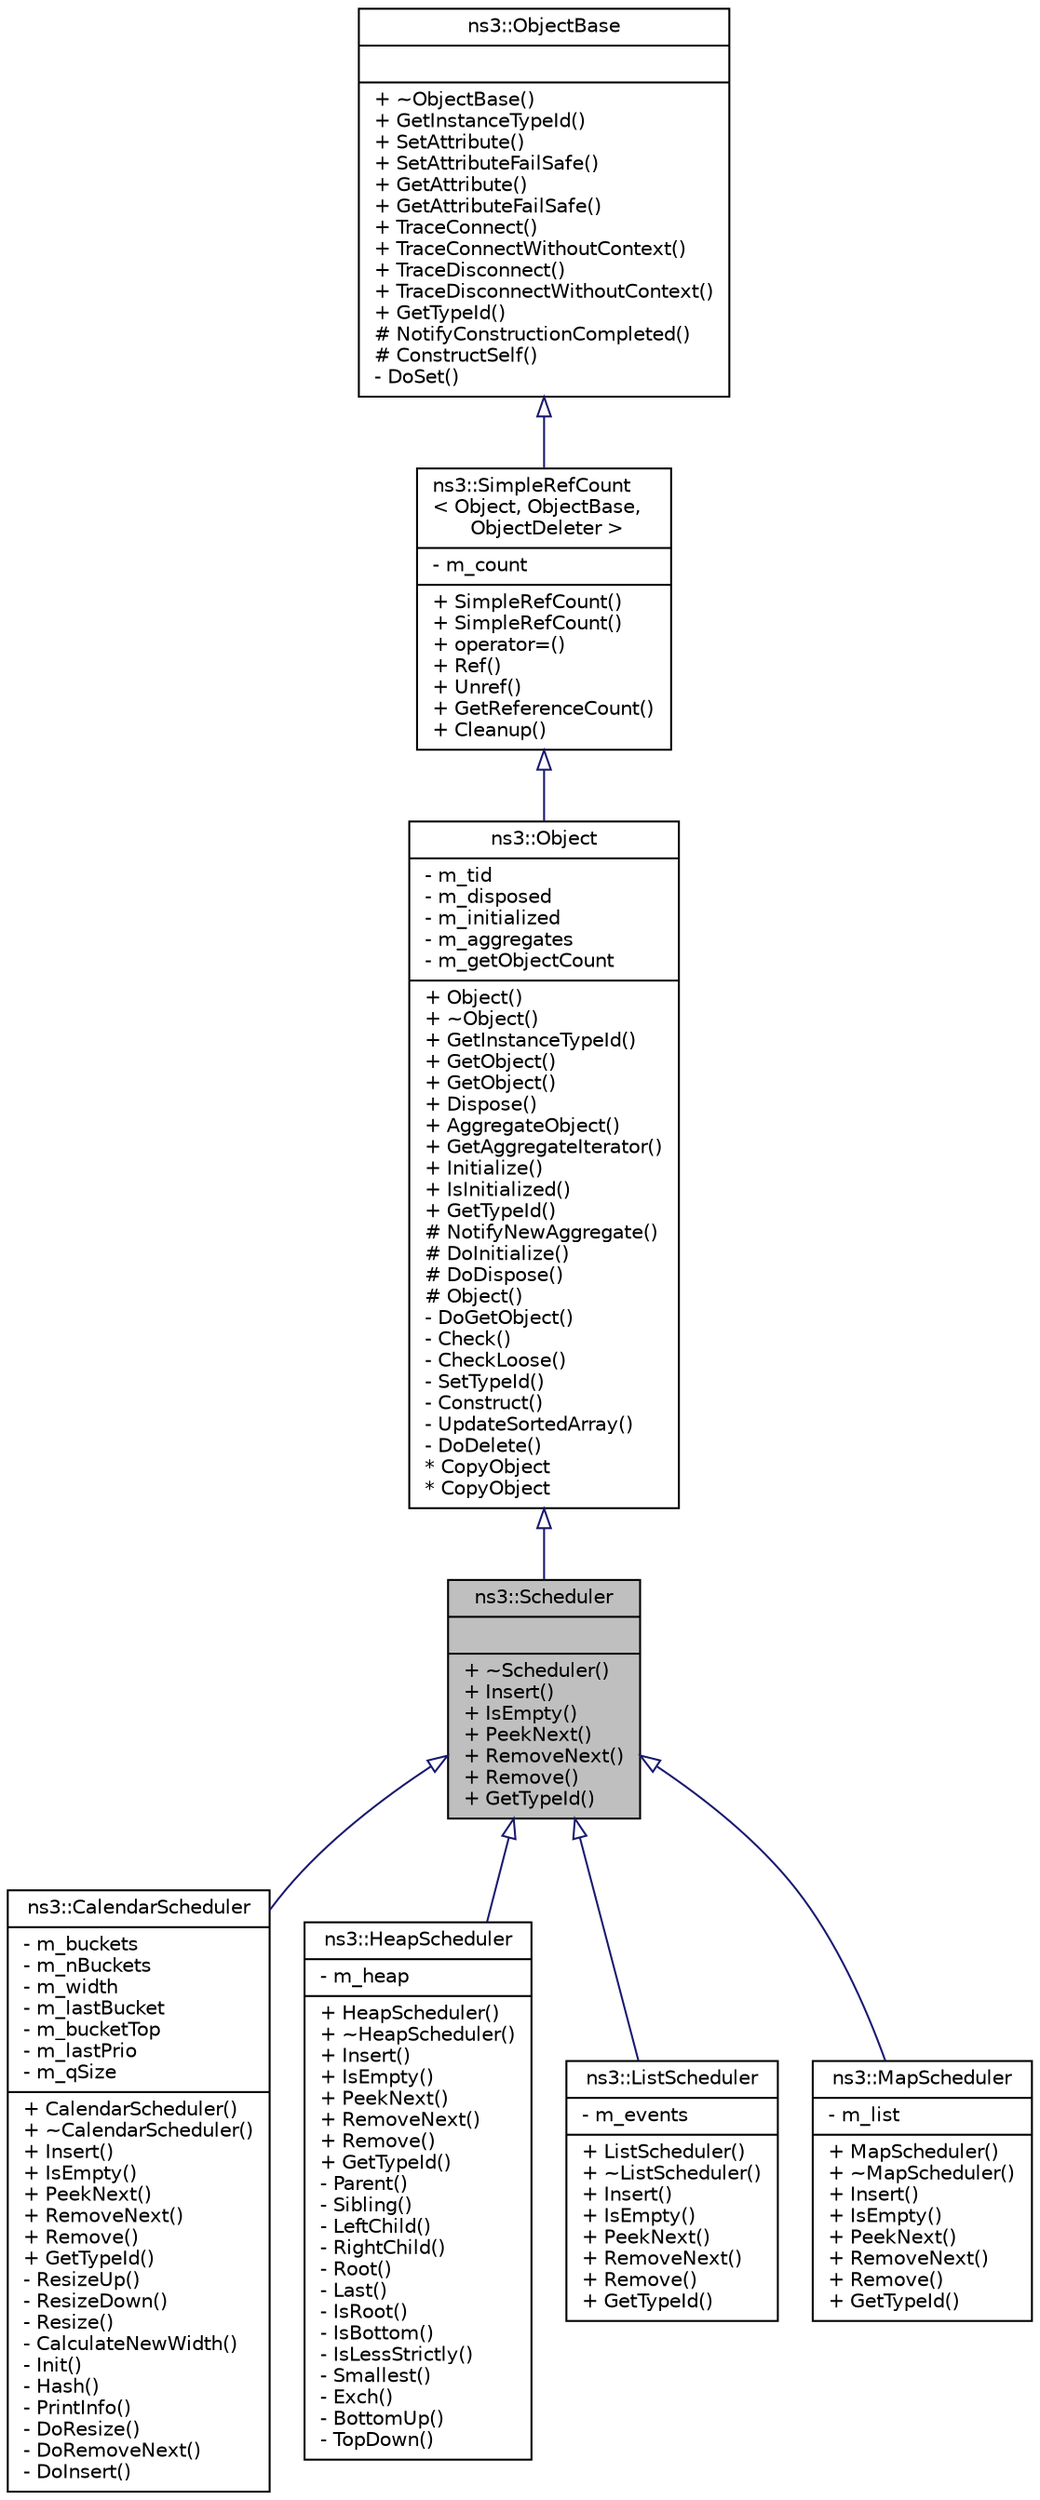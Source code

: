 digraph "ns3::Scheduler"
{
  edge [fontname="Helvetica",fontsize="10",labelfontname="Helvetica",labelfontsize="10"];
  node [fontname="Helvetica",fontsize="10",shape=record];
  Node1 [label="{ns3::Scheduler\n||+ ~Scheduler()\l+ Insert()\l+ IsEmpty()\l+ PeekNext()\l+ RemoveNext()\l+ Remove()\l+ GetTypeId()\l}",height=0.2,width=0.4,color="black", fillcolor="grey75", style="filled", fontcolor="black"];
  Node2 -> Node1 [dir="back",color="midnightblue",fontsize="10",style="solid",arrowtail="onormal"];
  Node2 [label="{ns3::Object\n|- m_tid\l- m_disposed\l- m_initialized\l- m_aggregates\l- m_getObjectCount\l|+ Object()\l+ ~Object()\l+ GetInstanceTypeId()\l+ GetObject()\l+ GetObject()\l+ Dispose()\l+ AggregateObject()\l+ GetAggregateIterator()\l+ Initialize()\l+ IsInitialized()\l+ GetTypeId()\l# NotifyNewAggregate()\l# DoInitialize()\l# DoDispose()\l# Object()\l- DoGetObject()\l- Check()\l- CheckLoose()\l- SetTypeId()\l- Construct()\l- UpdateSortedArray()\l- DoDelete()\l* CopyObject\l* CopyObject\l}",height=0.2,width=0.4,color="black", fillcolor="white", style="filled",URL="$d9/d77/classns3_1_1Object.html",tooltip="A base class which provides memory management and object aggregation. "];
  Node3 -> Node2 [dir="back",color="midnightblue",fontsize="10",style="solid",arrowtail="onormal"];
  Node3 [label="{ns3::SimpleRefCount\l\< Object, ObjectBase,\l ObjectDeleter \>\n|- m_count\l|+ SimpleRefCount()\l+ SimpleRefCount()\l+ operator=()\l+ Ref()\l+ Unref()\l+ GetReferenceCount()\l+ Cleanup()\l}",height=0.2,width=0.4,color="black", fillcolor="white", style="filled",URL="$da/da1/classns3_1_1SimpleRefCount.html"];
  Node4 -> Node3 [dir="back",color="midnightblue",fontsize="10",style="solid",arrowtail="onormal"];
  Node4 [label="{ns3::ObjectBase\n||+ ~ObjectBase()\l+ GetInstanceTypeId()\l+ SetAttribute()\l+ SetAttributeFailSafe()\l+ GetAttribute()\l+ GetAttributeFailSafe()\l+ TraceConnect()\l+ TraceConnectWithoutContext()\l+ TraceDisconnect()\l+ TraceDisconnectWithoutContext()\l+ GetTypeId()\l# NotifyConstructionCompleted()\l# ConstructSelf()\l- DoSet()\l}",height=0.2,width=0.4,color="black", fillcolor="white", style="filled",URL="$d2/dac/classns3_1_1ObjectBase.html",tooltip="Anchor the ns-3 type and attribute system. "];
  Node1 -> Node5 [dir="back",color="midnightblue",fontsize="10",style="solid",arrowtail="onormal"];
  Node5 [label="{ns3::CalendarScheduler\n|- m_buckets\l- m_nBuckets\l- m_width\l- m_lastBucket\l- m_bucketTop\l- m_lastPrio\l- m_qSize\l|+ CalendarScheduler()\l+ ~CalendarScheduler()\l+ Insert()\l+ IsEmpty()\l+ PeekNext()\l+ RemoveNext()\l+ Remove()\l+ GetTypeId()\l- ResizeUp()\l- ResizeDown()\l- Resize()\l- CalculateNewWidth()\l- Init()\l- Hash()\l- PrintInfo()\l- DoResize()\l- DoRemoveNext()\l- DoInsert()\l}",height=0.2,width=0.4,color="black", fillcolor="white", style="filled",URL="$db/dfc/classns3_1_1CalendarScheduler.html",tooltip="a calendar queue event scheduler "];
  Node1 -> Node6 [dir="back",color="midnightblue",fontsize="10",style="solid",arrowtail="onormal"];
  Node6 [label="{ns3::HeapScheduler\n|- m_heap\l|+ HeapScheduler()\l+ ~HeapScheduler()\l+ Insert()\l+ IsEmpty()\l+ PeekNext()\l+ RemoveNext()\l+ Remove()\l+ GetTypeId()\l- Parent()\l- Sibling()\l- LeftChild()\l- RightChild()\l- Root()\l- Last()\l- IsRoot()\l- IsBottom()\l- IsLessStrictly()\l- Smallest()\l- Exch()\l- BottomUp()\l- TopDown()\l}",height=0.2,width=0.4,color="black", fillcolor="white", style="filled",URL="$da/db2/classns3_1_1HeapScheduler.html",tooltip="a binary heap event scheduler "];
  Node1 -> Node7 [dir="back",color="midnightblue",fontsize="10",style="solid",arrowtail="onormal"];
  Node7 [label="{ns3::ListScheduler\n|- m_events\l|+ ListScheduler()\l+ ~ListScheduler()\l+ Insert()\l+ IsEmpty()\l+ PeekNext()\l+ RemoveNext()\l+ Remove()\l+ GetTypeId()\l}",height=0.2,width=0.4,color="black", fillcolor="white", style="filled",URL="$d8/d42/classns3_1_1ListScheduler.html",tooltip="a std::list event scheduler "];
  Node1 -> Node8 [dir="back",color="midnightblue",fontsize="10",style="solid",arrowtail="onormal"];
  Node8 [label="{ns3::MapScheduler\n|- m_list\l|+ MapScheduler()\l+ ~MapScheduler()\l+ Insert()\l+ IsEmpty()\l+ PeekNext()\l+ RemoveNext()\l+ Remove()\l+ GetTypeId()\l}",height=0.2,width=0.4,color="black", fillcolor="white", style="filled",URL="$d9/d56/classns3_1_1MapScheduler.html",tooltip="a std::map event scheduler "];
}
